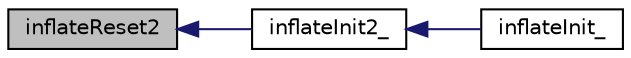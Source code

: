 digraph G
{
  edge [fontname="Helvetica",fontsize="10",labelfontname="Helvetica",labelfontsize="10"];
  node [fontname="Helvetica",fontsize="10",shape=record];
  rankdir="LR";
  Node1 [label="inflateReset2",height=0.2,width=0.4,color="black", fillcolor="grey75", style="filled" fontcolor="black"];
  Node1 -> Node2 [dir="back",color="midnightblue",fontsize="10",style="solid",fontname="Helvetica"];
  Node2 [label="inflateInit2_",height=0.2,width=0.4,color="black", fillcolor="white", style="filled",URL="$inflate_8c.html#aa87e80daa481d931b2d4d414769d432a"];
  Node2 -> Node3 [dir="back",color="midnightblue",fontsize="10",style="solid",fontname="Helvetica"];
  Node3 [label="inflateInit_",height=0.2,width=0.4,color="black", fillcolor="white", style="filled",URL="$inflate_8c.html#aed01e9084fe1ed4d8808bbcf525dfe63"];
}
